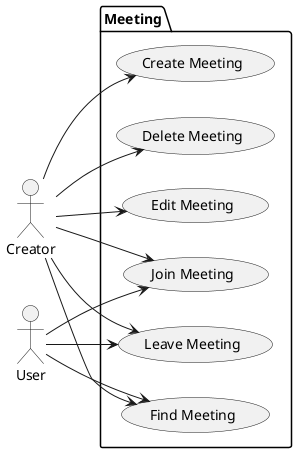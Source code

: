 @startuml

left to right direction

actor "Creator" as creator
actor "User" as user

package "Meeting" {
  usecase "Create Meeting" as US1
  usecase "Join Meeting" as US2
  usecase "Leave Meeting" as US3
  usecase "Delete Meeting" as US4
  usecase "Edit Meeting" as US5
  usecase "Find Meeting" as US6
}

creator --> US1
creator --> US2
creator --> US3
creator --> US4
creator --> US5
creator --> US6

user --> US2
user --> US3
user --> US6


@enduml
